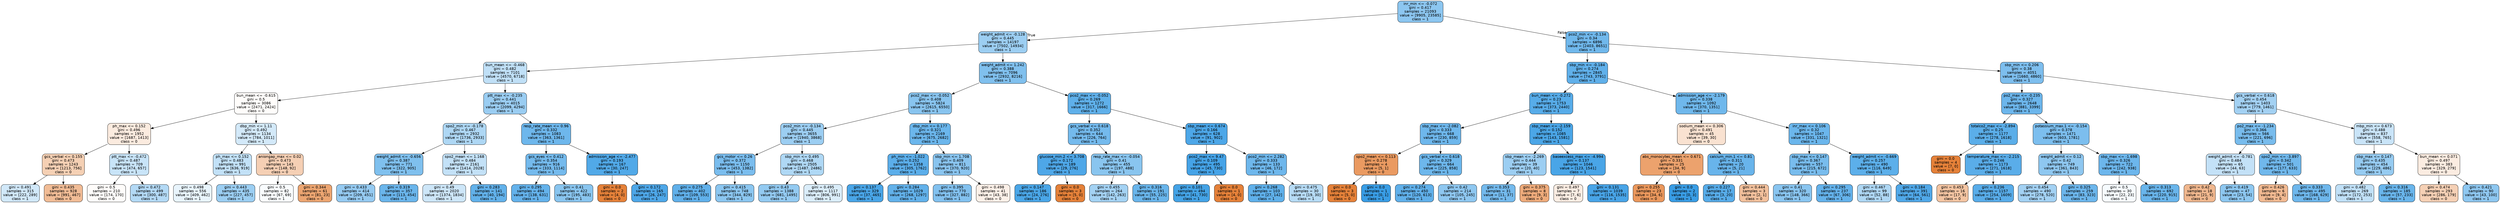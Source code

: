 digraph Tree {
node [shape=box, style="filled, rounded", color="black", fontname="helvetica"] ;
edge [fontname="helvetica"] ;
0 [label="inr_min <= -0.072\ngini = 0.417\nsamples = 21093\nvalue = [9905, 23585]\nclass = 1", fillcolor="#8cc6f0"] ;
1 [label="weight_admit <= -0.128\ngini = 0.445\nsamples = 14197\nvalue = [7502, 14934]\nclass = 1", fillcolor="#9ccef2"] ;
0 -> 1 [labeldistance=2.5, labelangle=45, headlabel="True"] ;
2 [label="bun_mean <= -0.468\ngini = 0.482\nsamples = 7101\nvalue = [4570, 6718]\nclass = 1", fillcolor="#c0e0f7"] ;
1 -> 2 ;
3 [label="bun_mean <= -0.615\ngini = 0.5\nsamples = 3086\nvalue = [2471, 2424]\nclass = 0", fillcolor="#fffdfb"] ;
2 -> 3 ;
4 [label="ph_max <= 0.152\ngini = 0.496\nsamples = 1952\nvalue = [1687, 1413]\nclass = 0", fillcolor="#fbebdf"] ;
3 -> 4 ;
5 [label="gcs_verbal <= 0.155\ngini = 0.473\nsamples = 1243\nvalue = [1213, 756]\nclass = 0", fillcolor="#f5d0b4"] ;
4 -> 5 ;
6 [label="gini = 0.491\nsamples = 315\nvalue = [222, 289]\nclass = 1", fillcolor="#d1e8f9"] ;
5 -> 6 ;
7 [label="gini = 0.435\nsamples = 928\nvalue = [991, 467]\nclass = 0", fillcolor="#f1bc96"] ;
5 -> 7 ;
8 [label="ptt_max <= -0.472\ngini = 0.487\nsamples = 709\nvalue = [474, 657]\nclass = 1", fillcolor="#c8e4f8"] ;
4 -> 8 ;
9 [label="gini = 0.5\nsamples = 210\nvalue = [174, 170]\nclass = 0", fillcolor="#fefcfa"] ;
8 -> 9 ;
10 [label="gini = 0.472\nsamples = 499\nvalue = [300, 487]\nclass = 1", fillcolor="#b3d9f5"] ;
8 -> 10 ;
11 [label="dbp_min <= 1.11\ngini = 0.492\nsamples = 1134\nvalue = [784, 1011]\nclass = 1", fillcolor="#d3e9f9"] ;
3 -> 11 ;
12 [label="ph_max <= 0.152\ngini = 0.483\nsamples = 991\nvalue = [636, 919]\nclass = 1", fillcolor="#c2e1f7"] ;
11 -> 12 ;
13 [label="gini = 0.498\nsamples = 556\nvalue = [409, 462]\nclass = 1", fillcolor="#e8f4fc"] ;
12 -> 13 ;
14 [label="gini = 0.443\nsamples = 435\nvalue = [227, 457]\nclass = 1", fillcolor="#9bcef2"] ;
12 -> 14 ;
15 [label="aniongap_max <= 0.02\ngini = 0.473\nsamples = 143\nvalue = [148, 92]\nclass = 0", fillcolor="#f5cfb4"] ;
11 -> 15 ;
16 [label="gini = 0.5\nsamples = 82\nvalue = [67, 69]\nclass = 1", fillcolor="#f9fcfe"] ;
15 -> 16 ;
17 [label="gini = 0.344\nsamples = 61\nvalue = [81, 23]\nclass = 0", fillcolor="#eca571"] ;
15 -> 17 ;
18 [label="ptt_max <= -0.235\ngini = 0.441\nsamples = 4015\nvalue = [2099, 4294]\nclass = 1", fillcolor="#9acdf2"] ;
2 -> 18 ;
19 [label="spo2_min <= -0.178\ngini = 0.467\nsamples = 2932\nvalue = [1736, 2933]\nclass = 1", fillcolor="#aed7f4"] ;
18 -> 19 ;
20 [label="weight_admit <= -0.656\ngini = 0.387\nsamples = 771\nvalue = [322, 905]\nclass = 1", fillcolor="#7fc0ee"] ;
19 -> 20 ;
21 [label="gini = 0.433\nsamples = 414\nvalue = [209, 451]\nclass = 1", fillcolor="#95caf1"] ;
20 -> 21 ;
22 [label="gini = 0.319\nsamples = 357\nvalue = [113, 454]\nclass = 1", fillcolor="#6ab5eb"] ;
20 -> 22 ;
23 [label="spo2_mean <= 1.168\ngini = 0.484\nsamples = 2161\nvalue = [1414, 2028]\nclass = 1", fillcolor="#c3e1f7"] ;
19 -> 23 ;
24 [label="gini = 0.49\nsamples = 2020\nvalue = [1374, 1834]\nclass = 1", fillcolor="#cde6f8"] ;
23 -> 24 ;
25 [label="gini = 0.283\nsamples = 141\nvalue = [40, 194]\nclass = 1", fillcolor="#62b1ea"] ;
23 -> 25 ;
26 [label="resp_rate_mean <= 0.96\ngini = 0.332\nsamples = 1083\nvalue = [363, 1361]\nclass = 1", fillcolor="#6eb7ec"] ;
18 -> 26 ;
27 [label="gcs_eyes <= 0.412\ngini = 0.354\nsamples = 916\nvalue = [333, 1114]\nclass = 1", fillcolor="#74baed"] ;
26 -> 27 ;
28 [label="gini = 0.295\nsamples = 494\nvalue = [138, 631]\nclass = 1", fillcolor="#64b2eb"] ;
27 -> 28 ;
29 [label="gini = 0.41\nsamples = 422\nvalue = [195, 483]\nclass = 1", fillcolor="#89c5ef"] ;
27 -> 29 ;
30 [label="admission_age <= -2.477\ngini = 0.193\nsamples = 167\nvalue = [30, 247]\nclass = 1", fillcolor="#51a9e8"] ;
26 -> 30 ;
31 [label="gini = 0.0\nsamples = 2\nvalue = [4, 0]\nclass = 0", fillcolor="#e58139"] ;
30 -> 31 ;
32 [label="gini = 0.172\nsamples = 165\nvalue = [26, 247]\nclass = 1", fillcolor="#4ea7e8"] ;
30 -> 32 ;
33 [label="weight_admit <= 1.242\ngini = 0.388\nsamples = 7096\nvalue = [2932, 8216]\nclass = 1", fillcolor="#80c0ee"] ;
1 -> 33 ;
34 [label="pco2_max <= -0.052\ngini = 0.408\nsamples = 5824\nvalue = [2615, 6550]\nclass = 1", fillcolor="#88c4ef"] ;
33 -> 34 ;
35 [label="pco2_min <= -0.134\ngini = 0.445\nsamples = 3655\nvalue = [1940, 3868]\nclass = 1", fillcolor="#9ccef2"] ;
34 -> 35 ;
36 [label="gcs_motor <= 0.26\ngini = 0.372\nsamples = 1150\nvalue = [453, 1382]\nclass = 1", fillcolor="#7abdee"] ;
35 -> 36 ;
37 [label="gini = 0.275\nsamples = 402\nvalue = [109, 553]\nclass = 1", fillcolor="#60b0ea"] ;
36 -> 37 ;
38 [label="gini = 0.415\nsamples = 748\nvalue = [344, 829]\nclass = 1", fillcolor="#8bc6f0"] ;
36 -> 38 ;
39 [label="sbp_min <= 0.495\ngini = 0.468\nsamples = 2505\nvalue = [1487, 2486]\nclass = 1", fillcolor="#afd8f5"] ;
35 -> 39 ;
40 [label="gini = 0.43\nsamples = 1388\nvalue = [681, 1495]\nclass = 1", fillcolor="#93caf1"] ;
39 -> 40 ;
41 [label="gini = 0.495\nsamples = 1117\nvalue = [806, 991]\nclass = 1", fillcolor="#daedfa"] ;
39 -> 41 ;
42 [label="dbp_min <= 0.177\ngini = 0.321\nsamples = 2169\nvalue = [675, 2682]\nclass = 1", fillcolor="#6bb6ec"] ;
34 -> 42 ;
43 [label="ph_min <= -1.022\ngini = 0.252\nsamples = 1358\nvalue = [305, 1762]\nclass = 1", fillcolor="#5baeea"] ;
42 -> 43 ;
44 [label="gini = 0.137\nsamples = 329\nvalue = [37, 465]\nclass = 1", fillcolor="#49a5e7"] ;
43 -> 44 ;
45 [label="gini = 0.284\nsamples = 1029\nvalue = [268, 1297]\nclass = 1", fillcolor="#62b1ea"] ;
43 -> 45 ;
46 [label="sbp_min <= 1.708\ngini = 0.409\nsamples = 811\nvalue = [370, 920]\nclass = 1", fillcolor="#89c4ef"] ;
42 -> 46 ;
47 [label="gini = 0.395\nsamples = 770\nvalue = [327, 882]\nclass = 1", fillcolor="#82c1ef"] ;
46 -> 47 ;
48 [label="gini = 0.498\nsamples = 41\nvalue = [43, 38]\nclass = 0", fillcolor="#fcf0e8"] ;
46 -> 48 ;
49 [label="pco2_max <= -0.052\ngini = 0.269\nsamples = 1272\nvalue = [317, 1666]\nclass = 1", fillcolor="#5fb0ea"] ;
33 -> 49 ;
50 [label="gcs_verbal <= 0.618\ngini = 0.352\nsamples = 644\nvalue = [226, 764]\nclass = 1", fillcolor="#74baed"] ;
49 -> 50 ;
51 [label="glucose_min.2 <= 3.708\ngini = 0.172\nsamples = 189\nvalue = [29, 276]\nclass = 1", fillcolor="#4ea7e8"] ;
50 -> 51 ;
52 [label="gini = 0.147\nsamples = 186\nvalue = [24, 276]\nclass = 1", fillcolor="#4aa6e7"] ;
51 -> 52 ;
53 [label="gini = 0.0\nsamples = 3\nvalue = [5, 0]\nclass = 0", fillcolor="#e58139"] ;
51 -> 53 ;
54 [label="resp_rate_max <= -0.054\ngini = 0.41\nsamples = 455\nvalue = [197, 488]\nclass = 1", fillcolor="#89c5ef"] ;
50 -> 54 ;
55 [label="gini = 0.455\nsamples = 264\nvalue = [142, 263]\nclass = 1", fillcolor="#a4d2f3"] ;
54 -> 55 ;
56 [label="gini = 0.316\nsamples = 191\nvalue = [55, 225]\nclass = 1", fillcolor="#69b5eb"] ;
54 -> 56 ;
57 [label="sbp_mean <= 0.674\ngini = 0.166\nsamples = 628\nvalue = [91, 902]\nclass = 1", fillcolor="#4da7e8"] ;
49 -> 57 ;
58 [label="pco2_max <= 9.47\ngini = 0.109\nsamples = 495\nvalue = [45, 730]\nclass = 1", fillcolor="#45a3e7"] ;
57 -> 58 ;
59 [label="gini = 0.101\nsamples = 494\nvalue = [41, 730]\nclass = 1", fillcolor="#44a3e6"] ;
58 -> 59 ;
60 [label="gini = 0.0\nsamples = 1\nvalue = [4, 0]\nclass = 0", fillcolor="#e58139"] ;
58 -> 60 ;
61 [label="pco2_min <= 2.282\ngini = 0.333\nsamples = 133\nvalue = [46, 172]\nclass = 1", fillcolor="#6eb7ec"] ;
57 -> 61 ;
62 [label="gini = 0.268\nsamples = 103\nvalue = [27, 142]\nclass = 1", fillcolor="#5fb0ea"] ;
61 -> 62 ;
63 [label="gini = 0.475\nsamples = 30\nvalue = [19, 30]\nclass = 1", fillcolor="#b6dbf5"] ;
61 -> 63 ;
64 [label="pco2_min <= -0.134\ngini = 0.34\nsamples = 6896\nvalue = [2403, 8651]\nclass = 1", fillcolor="#70b8ec"] ;
0 -> 64 [labeldistance=2.5, labelangle=-45, headlabel="False"] ;
65 [label="sbp_min <= -0.184\ngini = 0.274\nsamples = 2845\nvalue = [743, 3791]\nclass = 1", fillcolor="#60b0ea"] ;
64 -> 65 ;
66 [label="bun_mean <= -0.272\ngini = 0.23\nsamples = 1753\nvalue = [373, 2440]\nclass = 1", fillcolor="#57ace9"] ;
65 -> 66 ;
67 [label="sbp_max <= -2.082\ngini = 0.333\nsamples = 668\nvalue = [230, 859]\nclass = 1", fillcolor="#6eb7ec"] ;
66 -> 67 ;
68 [label="spo2_mean <= 0.113\ngini = 0.278\nsamples = 4\nvalue = [5, 1]\nclass = 0", fillcolor="#ea9a61"] ;
67 -> 68 ;
69 [label="gini = 0.0\nsamples = 3\nvalue = [5, 0]\nclass = 0", fillcolor="#e58139"] ;
68 -> 69 ;
70 [label="gini = 0.0\nsamples = 1\nvalue = [0, 1]\nclass = 1", fillcolor="#399de5"] ;
68 -> 70 ;
71 [label="gcs_verbal <= 0.618\ngini = 0.329\nsamples = 664\nvalue = [225, 858]\nclass = 1", fillcolor="#6db7ec"] ;
67 -> 71 ;
72 [label="gini = 0.274\nsamples = 450\nvalue = [120, 613]\nclass = 1", fillcolor="#60b0ea"] ;
71 -> 72 ;
73 [label="gini = 0.42\nsamples = 214\nvalue = [105, 245]\nclass = 1", fillcolor="#8ec7f0"] ;
71 -> 73 ;
74 [label="sbp_mean <= -2.159\ngini = 0.152\nsamples = 1085\nvalue = [143, 1581]\nclass = 1", fillcolor="#4ba6e7"] ;
66 -> 74 ;
75 [label="sbp_mean <= -2.269\ngini = 0.444\nsamples = 39\nvalue = [20, 40]\nclass = 1", fillcolor="#9ccef2"] ;
74 -> 75 ;
76 [label="gini = 0.353\nsamples = 31\nvalue = [11, 37]\nclass = 1", fillcolor="#74baed"] ;
75 -> 76 ;
77 [label="gini = 0.375\nsamples = 8\nvalue = [9, 3]\nclass = 0", fillcolor="#eeab7b"] ;
75 -> 77 ;
78 [label="baseexcess_max <= -4.994\ngini = 0.137\nsamples = 1046\nvalue = [123, 1541]\nclass = 1", fillcolor="#49a5e7"] ;
74 -> 78 ;
79 [label="gini = 0.497\nsamples = 7\nvalue = [7, 6]\nclass = 0", fillcolor="#fbede3"] ;
78 -> 79 ;
80 [label="gini = 0.131\nsamples = 1039\nvalue = [116, 1535]\nclass = 1", fillcolor="#48a4e7"] ;
78 -> 80 ;
81 [label="admission_age <= -2.179\ngini = 0.338\nsamples = 1092\nvalue = [370, 1351]\nclass = 1", fillcolor="#6fb8ec"] ;
65 -> 81 ;
82 [label="sodium_mean <= 0.306\ngini = 0.491\nsamples = 45\nvalue = [39, 30]\nclass = 0", fillcolor="#f9e2d1"] ;
81 -> 82 ;
83 [label="abs_monocytes_mean <= 0.671\ngini = 0.331\nsamples = 25\nvalue = [34, 9]\nclass = 0", fillcolor="#eca26d"] ;
82 -> 83 ;
84 [label="gini = 0.255\nsamples = 23\nvalue = [34, 6]\nclass = 0", fillcolor="#ea975c"] ;
83 -> 84 ;
85 [label="gini = 0.0\nsamples = 2\nvalue = [0, 3]\nclass = 1", fillcolor="#399de5"] ;
83 -> 85 ;
86 [label="calcium_min.1 <= 0.81\ngini = 0.311\nsamples = 20\nvalue = [5, 21]\nclass = 1", fillcolor="#68b4eb"] ;
82 -> 86 ;
87 [label="gini = 0.227\nsamples = 17\nvalue = [3, 20]\nclass = 1", fillcolor="#57ace9"] ;
86 -> 87 ;
88 [label="gini = 0.444\nsamples = 3\nvalue = [2, 1]\nclass = 0", fillcolor="#f2c09c"] ;
86 -> 88 ;
89 [label="inr_max <= 0.106\ngini = 0.32\nsamples = 1047\nvalue = [331, 1321]\nclass = 1", fillcolor="#6bb6ec"] ;
81 -> 89 ;
90 [label="sbp_max <= 0.147\ngini = 0.367\nsamples = 557\nvalue = [215, 672]\nclass = 1", fillcolor="#78bced"] ;
89 -> 90 ;
91 [label="gini = 0.41\nsamples = 320\nvalue = [148, 366]\nclass = 1", fillcolor="#89c5f0"] ;
90 -> 91 ;
92 [label="gini = 0.295\nsamples = 237\nvalue = [67, 306]\nclass = 1", fillcolor="#64b2eb"] ;
90 -> 92 ;
93 [label="weight_admit <= -0.669\ngini = 0.257\nsamples = 490\nvalue = [116, 649]\nclass = 1", fillcolor="#5cafea"] ;
89 -> 93 ;
94 [label="gini = 0.467\nsamples = 99\nvalue = [52, 88]\nclass = 1", fillcolor="#aed7f4"] ;
93 -> 94 ;
95 [label="gini = 0.184\nsamples = 391\nvalue = [64, 561]\nclass = 1", fillcolor="#50a8e8"] ;
93 -> 95 ;
96 [label="sbp_min <= 0.206\ngini = 0.38\nsamples = 4051\nvalue = [1660, 4860]\nclass = 1", fillcolor="#7dbeee"] ;
64 -> 96 ;
97 [label="po2_max <= -0.235\ngini = 0.327\nsamples = 2648\nvalue = [881, 3399]\nclass = 1", fillcolor="#6cb6ec"] ;
96 -> 97 ;
98 [label="totalco2_max <= -2.894\ngini = 0.25\nsamples = 1177\nvalue = [278, 1618]\nclass = 1", fillcolor="#5baee9"] ;
97 -> 98 ;
99 [label="gini = 0.0\nsamples = 4\nvalue = [7, 0]\nclass = 0", fillcolor="#e58139"] ;
98 -> 99 ;
100 [label="temperature_max <= -2.215\ngini = 0.246\nsamples = 1173\nvalue = [271, 1618]\nclass = 1", fillcolor="#5aade9"] ;
98 -> 100 ;
101 [label="gini = 0.453\nsamples = 16\nvalue = [17, 9]\nclass = 0", fillcolor="#f3c4a2"] ;
100 -> 101 ;
102 [label="gini = 0.236\nsamples = 1157\nvalue = [254, 1609]\nclass = 1", fillcolor="#58ace9"] ;
100 -> 102 ;
103 [label="potassium_max.1 <= -0.154\ngini = 0.378\nsamples = 1471\nvalue = [603, 1781]\nclass = 1", fillcolor="#7cbeee"] ;
97 -> 103 ;
104 [label="weight_admit <= 0.12\ngini = 0.42\nsamples = 749\nvalue = [361, 843]\nclass = 1", fillcolor="#8ec7f0"] ;
103 -> 104 ;
105 [label="gini = 0.454\nsamples = 490\nvalue = [278, 520]\nclass = 1", fillcolor="#a3d1f3"] ;
104 -> 105 ;
106 [label="gini = 0.325\nsamples = 259\nvalue = [83, 323]\nclass = 1", fillcolor="#6cb6ec"] ;
104 -> 106 ;
107 [label="sbp_max <= -1.698\ngini = 0.326\nsamples = 722\nvalue = [242, 938]\nclass = 1", fillcolor="#6cb6ec"] ;
103 -> 107 ;
108 [label="gini = 0.5\nsamples = 30\nvalue = [22, 23]\nclass = 1", fillcolor="#f6fbfe"] ;
107 -> 108 ;
109 [label="gini = 0.313\nsamples = 692\nvalue = [220, 915]\nclass = 1", fillcolor="#69b5eb"] ;
107 -> 109 ;
110 [label="gcs_verbal <= 0.618\ngini = 0.454\nsamples = 1403\nvalue = [779, 1461]\nclass = 1", fillcolor="#a3d1f3"] ;
96 -> 110 ;
111 [label="po2_max <= -1.234\ngini = 0.366\nsamples = 566\nvalue = [221, 696]\nclass = 1", fillcolor="#78bced"] ;
110 -> 111 ;
112 [label="weight_admit <= -0.781\ngini = 0.484\nsamples = 65\nvalue = [44, 63]\nclass = 1", fillcolor="#c3e1f7"] ;
111 -> 112 ;
113 [label="gini = 0.42\nsamples = 18\nvalue = [21, 9]\nclass = 0", fillcolor="#f0b78e"] ;
112 -> 113 ;
114 [label="gini = 0.419\nsamples = 47\nvalue = [23, 54]\nclass = 1", fillcolor="#8dc7f0"] ;
112 -> 114 ;
115 [label="spo2_min <= -3.897\ngini = 0.342\nsamples = 501\nvalue = [177, 633]\nclass = 1", fillcolor="#70b8ec"] ;
111 -> 115 ;
116 [label="gini = 0.426\nsamples = 6\nvalue = [9, 4]\nclass = 0", fillcolor="#f1b991"] ;
115 -> 116 ;
117 [label="gini = 0.333\nsamples = 495\nvalue = [168, 629]\nclass = 1", fillcolor="#6eb7ec"] ;
115 -> 117 ;
118 [label="mbp_min <= 0.673\ngini = 0.488\nsamples = 837\nvalue = [558, 765]\nclass = 1", fillcolor="#c9e4f8"] ;
110 -> 118 ;
119 [label="sbp_max <= 0.147\ngini = 0.435\nsamples = 454\nvalue = [229, 486]\nclass = 1", fillcolor="#96cbf1"] ;
118 -> 119 ;
120 [label="gini = 0.482\nsamples = 269\nvalue = [172, 253]\nclass = 1", fillcolor="#c0e0f7"] ;
119 -> 120 ;
121 [label="gini = 0.316\nsamples = 185\nvalue = [57, 233]\nclass = 1", fillcolor="#69b5eb"] ;
119 -> 121 ;
122 [label="bun_mean <= 0.071\ngini = 0.497\nsamples = 383\nvalue = [329, 279]\nclass = 0", fillcolor="#fbece1"] ;
118 -> 122 ;
123 [label="gini = 0.474\nsamples = 293\nvalue = [286, 179]\nclass = 0", fillcolor="#f5d0b5"] ;
122 -> 123 ;
124 [label="gini = 0.421\nsamples = 90\nvalue = [43, 100]\nclass = 1", fillcolor="#8ec7f0"] ;
122 -> 124 ;
}